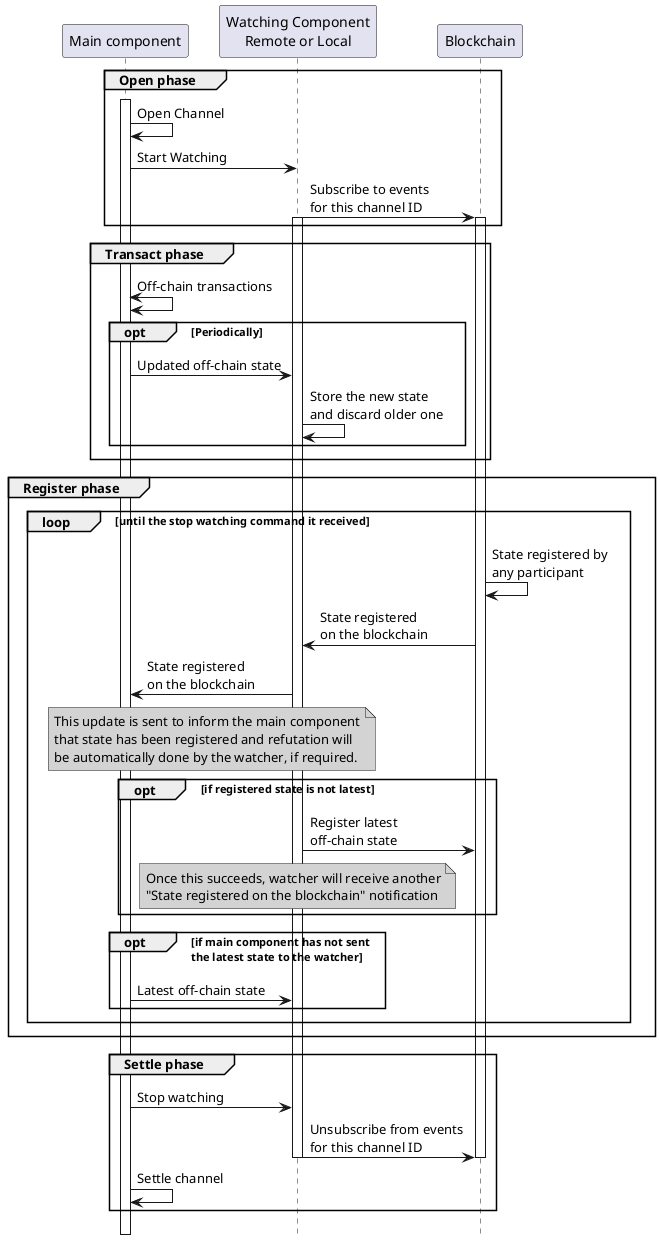 .. SPDX-FileCopyrightText: 2021 Hyperledger
   SPDX-License-Identifier: CC-BY-4.0

@startuml watcher
!pragma teoz true
hide footbox

participant "Main component" as main_component
participant "Watching Component\nRemote or Local" as watcher
participant "Blockchain" as blockchain

group Open phase
activate main_component
main_component -> main_component: Open Channel
main_component -> watcher: Start Watching
watcher -> blockchain: Subscribe to events\nfor this channel ID
activate watcher
activate blockchain
end

group Transact phase 
main_component <-> main_component: Off-chain transactions
opt Periodically
main_component -> watcher: Updated off-chain state
watcher -> watcher: Store the new state\nand discard older one
end
end

group Register phase
loop until the stop watching command it received
blockchain -> blockchain: State registered by\nany participant
watcher <- blockchain: State registered\non the blockchain
main_component <- watcher: State registered\non the blockchain
note over main_component, watcher #LightGray
This update is sent to inform the main component
that state has been registered and refutation will
be automatically done by the watcher, if required.
end note
opt if registered state is not latest
watcher -> blockchain: Register latest\noff-chain state
note over watcher #LightGray
Once this succeeds, watcher will receive another
"State registered on the blockchain" notification
end note
end
opt if main component has not sent\nthe latest state to the watcher
main_component -> watcher: Latest off-chain state
end
end
end


group Settle phase 
main_component -> watcher: Stop watching
watcher -> blockchain: Unsubscribe from events\nfor this channel ID
deactivate blockchain
deactivate watcher
main_component -> main_component: Settle channel
end



@enduml
